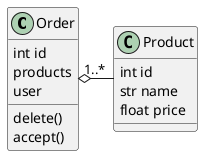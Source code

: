 @startuml
    class Order {
     int id
     products
     user
     delete()
     accept()
    }

    class Product {
     int id
     str name
     float price
    }

    Order o- "1..*" Product
@enduml